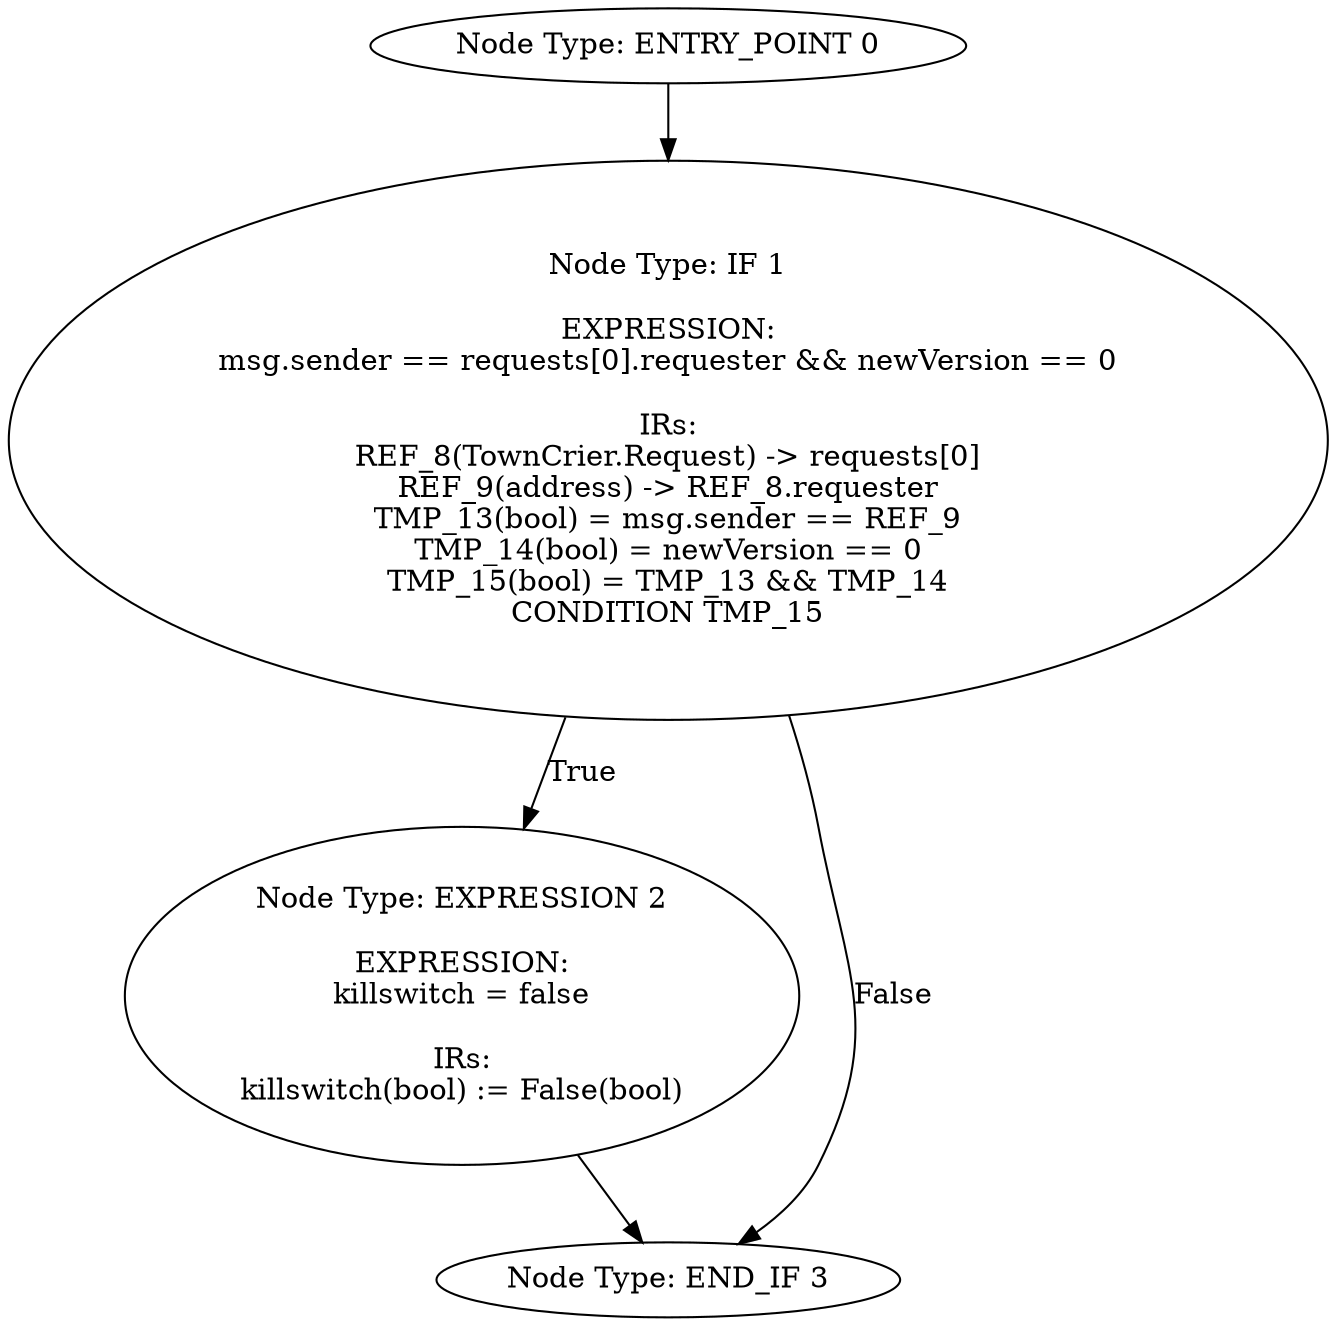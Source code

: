 digraph{
0[label="Node Type: ENTRY_POINT 0
"];
0->1;
1[label="Node Type: IF 1

EXPRESSION:
msg.sender == requests[0].requester && newVersion == 0

IRs:
REF_8(TownCrier.Request) -> requests[0]
REF_9(address) -> REF_8.requester
TMP_13(bool) = msg.sender == REF_9
TMP_14(bool) = newVersion == 0
TMP_15(bool) = TMP_13 && TMP_14
CONDITION TMP_15"];
1->2[label="True"];
1->3[label="False"];
2[label="Node Type: EXPRESSION 2

EXPRESSION:
killswitch = false

IRs:
killswitch(bool) := False(bool)"];
2->3;
3[label="Node Type: END_IF 3
"];
}

